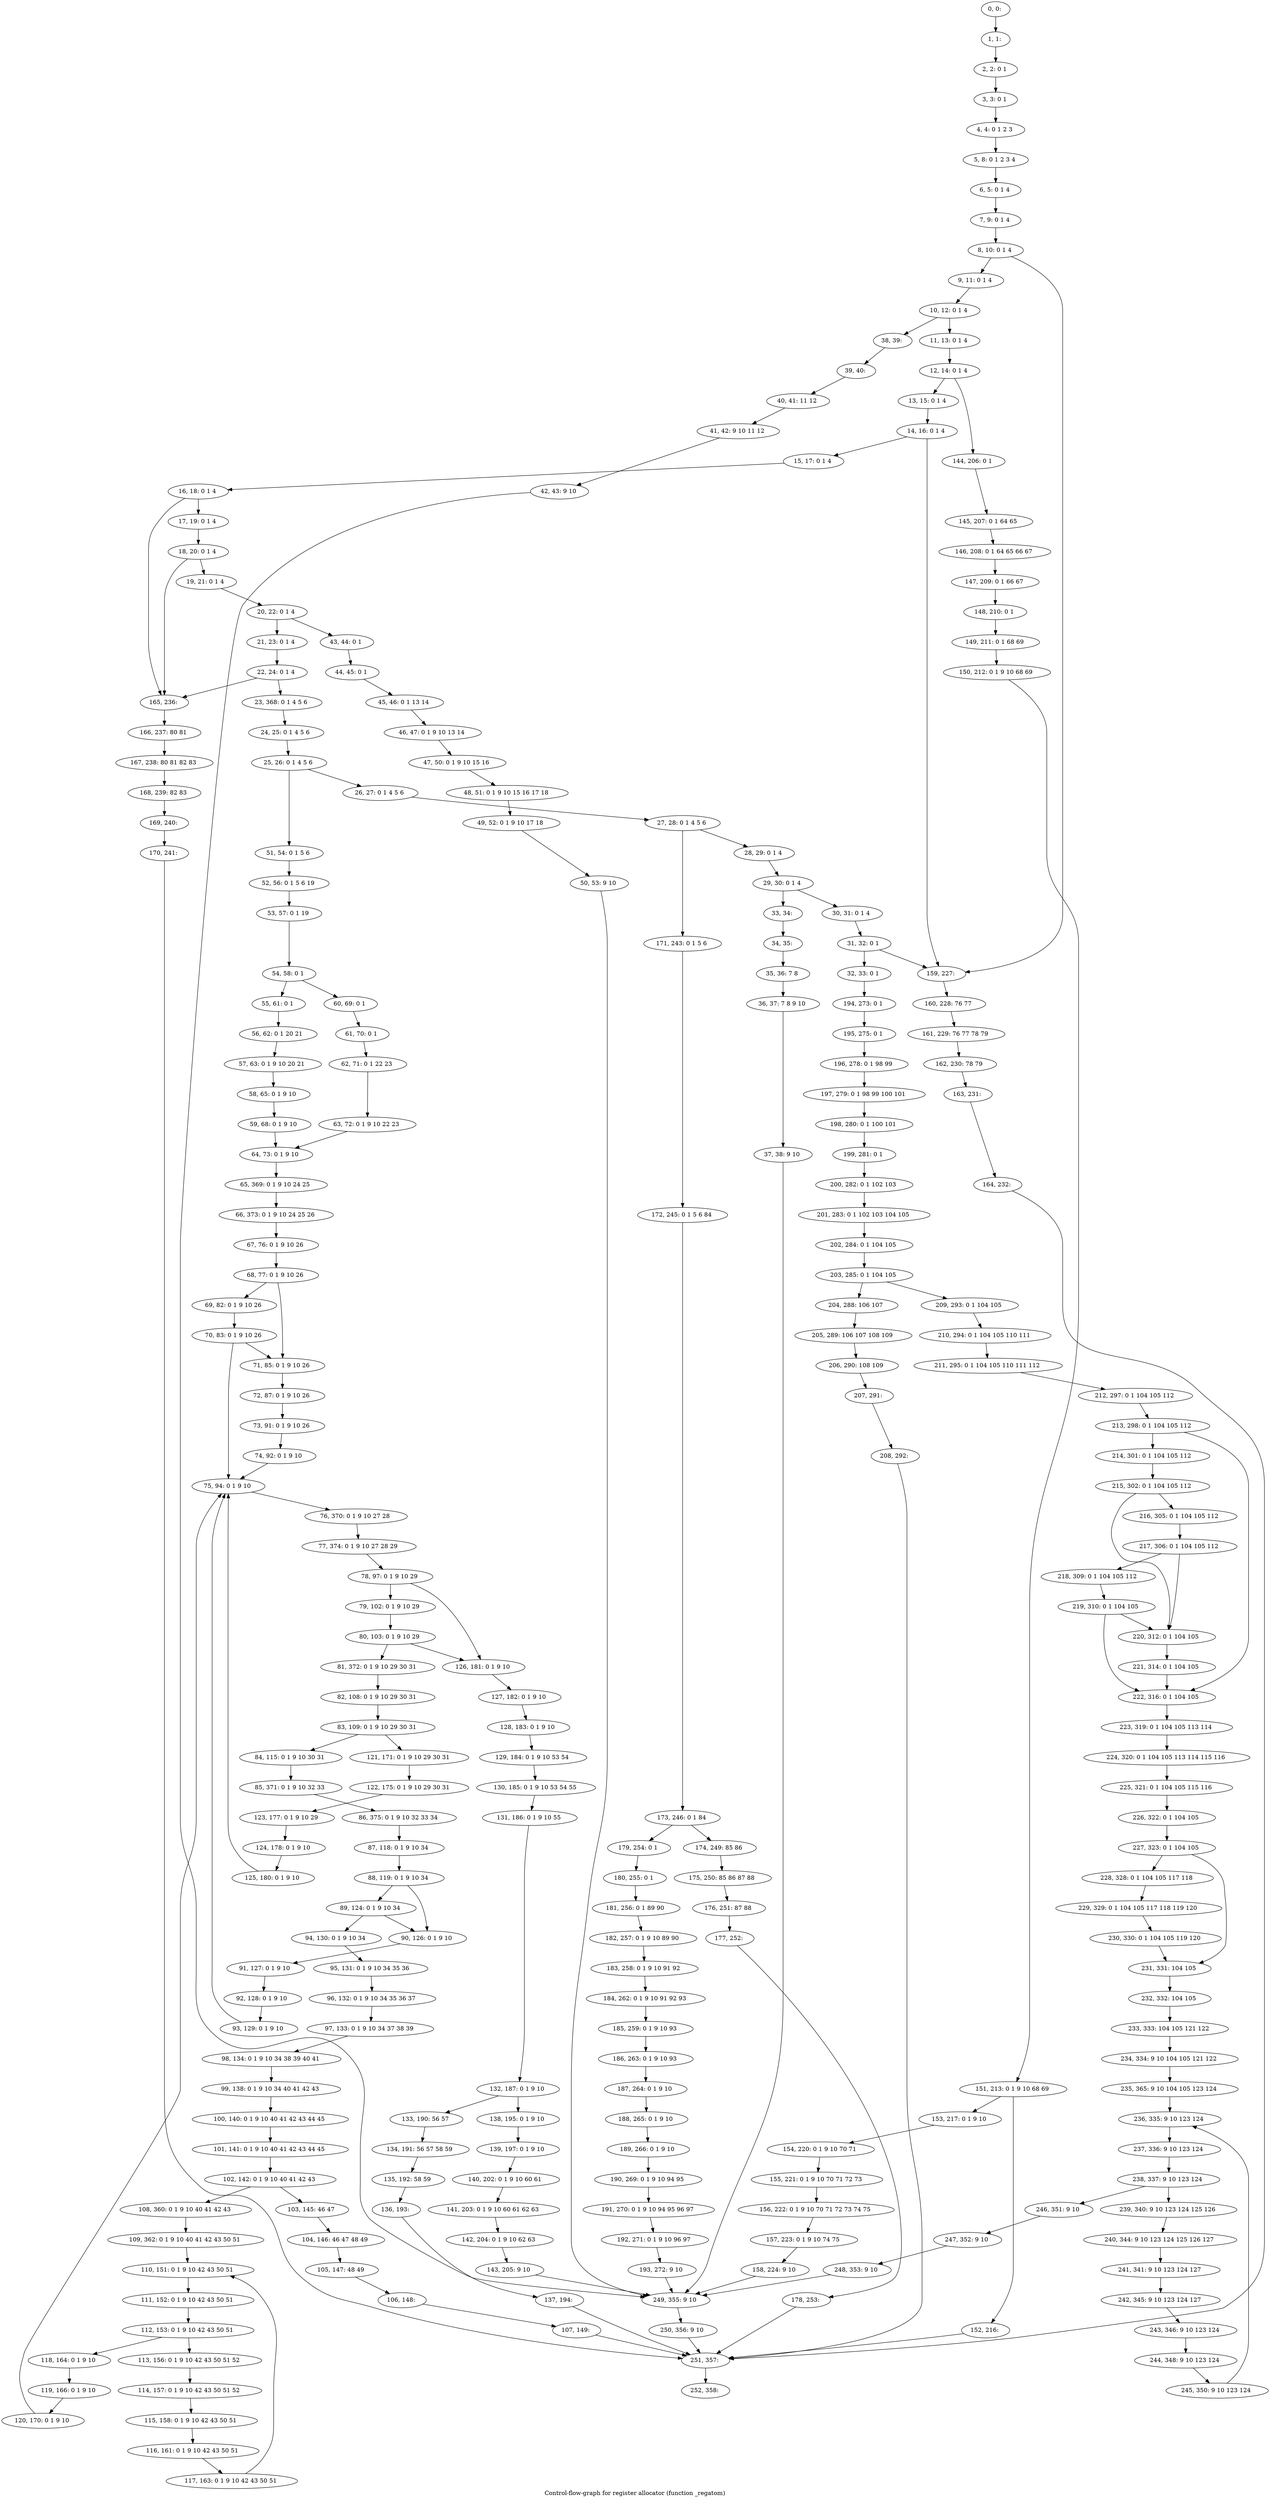 digraph G {
graph [label="Control-flow-graph for register allocator (function _regatom)"]
0[label="0, 0: "];
1[label="1, 1: "];
2[label="2, 2: 0 1 "];
3[label="3, 3: 0 1 "];
4[label="4, 4: 0 1 2 3 "];
5[label="5, 8: 0 1 2 3 4 "];
6[label="6, 5: 0 1 4 "];
7[label="7, 9: 0 1 4 "];
8[label="8, 10: 0 1 4 "];
9[label="9, 11: 0 1 4 "];
10[label="10, 12: 0 1 4 "];
11[label="11, 13: 0 1 4 "];
12[label="12, 14: 0 1 4 "];
13[label="13, 15: 0 1 4 "];
14[label="14, 16: 0 1 4 "];
15[label="15, 17: 0 1 4 "];
16[label="16, 18: 0 1 4 "];
17[label="17, 19: 0 1 4 "];
18[label="18, 20: 0 1 4 "];
19[label="19, 21: 0 1 4 "];
20[label="20, 22: 0 1 4 "];
21[label="21, 23: 0 1 4 "];
22[label="22, 24: 0 1 4 "];
23[label="23, 368: 0 1 4 5 6 "];
24[label="24, 25: 0 1 4 5 6 "];
25[label="25, 26: 0 1 4 5 6 "];
26[label="26, 27: 0 1 4 5 6 "];
27[label="27, 28: 0 1 4 5 6 "];
28[label="28, 29: 0 1 4 "];
29[label="29, 30: 0 1 4 "];
30[label="30, 31: 0 1 4 "];
31[label="31, 32: 0 1 "];
32[label="32, 33: 0 1 "];
33[label="33, 34: "];
34[label="34, 35: "];
35[label="35, 36: 7 8 "];
36[label="36, 37: 7 8 9 10 "];
37[label="37, 38: 9 10 "];
38[label="38, 39: "];
39[label="39, 40: "];
40[label="40, 41: 11 12 "];
41[label="41, 42: 9 10 11 12 "];
42[label="42, 43: 9 10 "];
43[label="43, 44: 0 1 "];
44[label="44, 45: 0 1 "];
45[label="45, 46: 0 1 13 14 "];
46[label="46, 47: 0 1 9 10 13 14 "];
47[label="47, 50: 0 1 9 10 15 16 "];
48[label="48, 51: 0 1 9 10 15 16 17 18 "];
49[label="49, 52: 0 1 9 10 17 18 "];
50[label="50, 53: 9 10 "];
51[label="51, 54: 0 1 5 6 "];
52[label="52, 56: 0 1 5 6 19 "];
53[label="53, 57: 0 1 19 "];
54[label="54, 58: 0 1 "];
55[label="55, 61: 0 1 "];
56[label="56, 62: 0 1 20 21 "];
57[label="57, 63: 0 1 9 10 20 21 "];
58[label="58, 65: 0 1 9 10 "];
59[label="59, 68: 0 1 9 10 "];
60[label="60, 69: 0 1 "];
61[label="61, 70: 0 1 "];
62[label="62, 71: 0 1 22 23 "];
63[label="63, 72: 0 1 9 10 22 23 "];
64[label="64, 73: 0 1 9 10 "];
65[label="65, 369: 0 1 9 10 24 25 "];
66[label="66, 373: 0 1 9 10 24 25 26 "];
67[label="67, 76: 0 1 9 10 26 "];
68[label="68, 77: 0 1 9 10 26 "];
69[label="69, 82: 0 1 9 10 26 "];
70[label="70, 83: 0 1 9 10 26 "];
71[label="71, 85: 0 1 9 10 26 "];
72[label="72, 87: 0 1 9 10 26 "];
73[label="73, 91: 0 1 9 10 26 "];
74[label="74, 92: 0 1 9 10 "];
75[label="75, 94: 0 1 9 10 "];
76[label="76, 370: 0 1 9 10 27 28 "];
77[label="77, 374: 0 1 9 10 27 28 29 "];
78[label="78, 97: 0 1 9 10 29 "];
79[label="79, 102: 0 1 9 10 29 "];
80[label="80, 103: 0 1 9 10 29 "];
81[label="81, 372: 0 1 9 10 29 30 31 "];
82[label="82, 108: 0 1 9 10 29 30 31 "];
83[label="83, 109: 0 1 9 10 29 30 31 "];
84[label="84, 115: 0 1 9 10 30 31 "];
85[label="85, 371: 0 1 9 10 32 33 "];
86[label="86, 375: 0 1 9 10 32 33 34 "];
87[label="87, 118: 0 1 9 10 34 "];
88[label="88, 119: 0 1 9 10 34 "];
89[label="89, 124: 0 1 9 10 34 "];
90[label="90, 126: 0 1 9 10 "];
91[label="91, 127: 0 1 9 10 "];
92[label="92, 128: 0 1 9 10 "];
93[label="93, 129: 0 1 9 10 "];
94[label="94, 130: 0 1 9 10 34 "];
95[label="95, 131: 0 1 9 10 34 35 36 "];
96[label="96, 132: 0 1 9 10 34 35 36 37 "];
97[label="97, 133: 0 1 9 10 34 37 38 39 "];
98[label="98, 134: 0 1 9 10 34 38 39 40 41 "];
99[label="99, 138: 0 1 9 10 34 40 41 42 43 "];
100[label="100, 140: 0 1 9 10 40 41 42 43 44 45 "];
101[label="101, 141: 0 1 9 10 40 41 42 43 44 45 "];
102[label="102, 142: 0 1 9 10 40 41 42 43 "];
103[label="103, 145: 46 47 "];
104[label="104, 146: 46 47 48 49 "];
105[label="105, 147: 48 49 "];
106[label="106, 148: "];
107[label="107, 149: "];
108[label="108, 360: 0 1 9 10 40 41 42 43 "];
109[label="109, 362: 0 1 9 10 40 41 42 43 50 51 "];
110[label="110, 151: 0 1 9 10 42 43 50 51 "];
111[label="111, 152: 0 1 9 10 42 43 50 51 "];
112[label="112, 153: 0 1 9 10 42 43 50 51 "];
113[label="113, 156: 0 1 9 10 42 43 50 51 52 "];
114[label="114, 157: 0 1 9 10 42 43 50 51 52 "];
115[label="115, 158: 0 1 9 10 42 43 50 51 "];
116[label="116, 161: 0 1 9 10 42 43 50 51 "];
117[label="117, 163: 0 1 9 10 42 43 50 51 "];
118[label="118, 164: 0 1 9 10 "];
119[label="119, 166: 0 1 9 10 "];
120[label="120, 170: 0 1 9 10 "];
121[label="121, 171: 0 1 9 10 29 30 31 "];
122[label="122, 175: 0 1 9 10 29 30 31 "];
123[label="123, 177: 0 1 9 10 29 "];
124[label="124, 178: 0 1 9 10 "];
125[label="125, 180: 0 1 9 10 "];
126[label="126, 181: 0 1 9 10 "];
127[label="127, 182: 0 1 9 10 "];
128[label="128, 183: 0 1 9 10 "];
129[label="129, 184: 0 1 9 10 53 54 "];
130[label="130, 185: 0 1 9 10 53 54 55 "];
131[label="131, 186: 0 1 9 10 55 "];
132[label="132, 187: 0 1 9 10 "];
133[label="133, 190: 56 57 "];
134[label="134, 191: 56 57 58 59 "];
135[label="135, 192: 58 59 "];
136[label="136, 193: "];
137[label="137, 194: "];
138[label="138, 195: 0 1 9 10 "];
139[label="139, 197: 0 1 9 10 "];
140[label="140, 202: 0 1 9 10 60 61 "];
141[label="141, 203: 0 1 9 10 60 61 62 63 "];
142[label="142, 204: 0 1 9 10 62 63 "];
143[label="143, 205: 9 10 "];
144[label="144, 206: 0 1 "];
145[label="145, 207: 0 1 64 65 "];
146[label="146, 208: 0 1 64 65 66 67 "];
147[label="147, 209: 0 1 66 67 "];
148[label="148, 210: 0 1 "];
149[label="149, 211: 0 1 68 69 "];
150[label="150, 212: 0 1 9 10 68 69 "];
151[label="151, 213: 0 1 9 10 68 69 "];
152[label="152, 216: "];
153[label="153, 217: 0 1 9 10 "];
154[label="154, 220: 0 1 9 10 70 71 "];
155[label="155, 221: 0 1 9 10 70 71 72 73 "];
156[label="156, 222: 0 1 9 10 70 71 72 73 74 75 "];
157[label="157, 223: 0 1 9 10 74 75 "];
158[label="158, 224: 9 10 "];
159[label="159, 227: "];
160[label="160, 228: 76 77 "];
161[label="161, 229: 76 77 78 79 "];
162[label="162, 230: 78 79 "];
163[label="163, 231: "];
164[label="164, 232: "];
165[label="165, 236: "];
166[label="166, 237: 80 81 "];
167[label="167, 238: 80 81 82 83 "];
168[label="168, 239: 82 83 "];
169[label="169, 240: "];
170[label="170, 241: "];
171[label="171, 243: 0 1 5 6 "];
172[label="172, 245: 0 1 5 6 84 "];
173[label="173, 246: 0 1 84 "];
174[label="174, 249: 85 86 "];
175[label="175, 250: 85 86 87 88 "];
176[label="176, 251: 87 88 "];
177[label="177, 252: "];
178[label="178, 253: "];
179[label="179, 254: 0 1 "];
180[label="180, 255: 0 1 "];
181[label="181, 256: 0 1 89 90 "];
182[label="182, 257: 0 1 9 10 89 90 "];
183[label="183, 258: 0 1 9 10 91 92 "];
184[label="184, 262: 0 1 9 10 91 92 93 "];
185[label="185, 259: 0 1 9 10 93 "];
186[label="186, 263: 0 1 9 10 93 "];
187[label="187, 264: 0 1 9 10 "];
188[label="188, 265: 0 1 9 10 "];
189[label="189, 266: 0 1 9 10 "];
190[label="190, 269: 0 1 9 10 94 95 "];
191[label="191, 270: 0 1 9 10 94 95 96 97 "];
192[label="192, 271: 0 1 9 10 96 97 "];
193[label="193, 272: 9 10 "];
194[label="194, 273: 0 1 "];
195[label="195, 275: 0 1 "];
196[label="196, 278: 0 1 98 99 "];
197[label="197, 279: 0 1 98 99 100 101 "];
198[label="198, 280: 0 1 100 101 "];
199[label="199, 281: 0 1 "];
200[label="200, 282: 0 1 102 103 "];
201[label="201, 283: 0 1 102 103 104 105 "];
202[label="202, 284: 0 1 104 105 "];
203[label="203, 285: 0 1 104 105 "];
204[label="204, 288: 106 107 "];
205[label="205, 289: 106 107 108 109 "];
206[label="206, 290: 108 109 "];
207[label="207, 291: "];
208[label="208, 292: "];
209[label="209, 293: 0 1 104 105 "];
210[label="210, 294: 0 1 104 105 110 111 "];
211[label="211, 295: 0 1 104 105 110 111 112 "];
212[label="212, 297: 0 1 104 105 112 "];
213[label="213, 298: 0 1 104 105 112 "];
214[label="214, 301: 0 1 104 105 112 "];
215[label="215, 302: 0 1 104 105 112 "];
216[label="216, 305: 0 1 104 105 112 "];
217[label="217, 306: 0 1 104 105 112 "];
218[label="218, 309: 0 1 104 105 112 "];
219[label="219, 310: 0 1 104 105 "];
220[label="220, 312: 0 1 104 105 "];
221[label="221, 314: 0 1 104 105 "];
222[label="222, 316: 0 1 104 105 "];
223[label="223, 319: 0 1 104 105 113 114 "];
224[label="224, 320: 0 1 104 105 113 114 115 116 "];
225[label="225, 321: 0 1 104 105 115 116 "];
226[label="226, 322: 0 1 104 105 "];
227[label="227, 323: 0 1 104 105 "];
228[label="228, 328: 0 1 104 105 117 118 "];
229[label="229, 329: 0 1 104 105 117 118 119 120 "];
230[label="230, 330: 0 1 104 105 119 120 "];
231[label="231, 331: 104 105 "];
232[label="232, 332: 104 105 "];
233[label="233, 333: 104 105 121 122 "];
234[label="234, 334: 9 10 104 105 121 122 "];
235[label="235, 365: 9 10 104 105 123 124 "];
236[label="236, 335: 9 10 123 124 "];
237[label="237, 336: 9 10 123 124 "];
238[label="238, 337: 9 10 123 124 "];
239[label="239, 340: 9 10 123 124 125 126 "];
240[label="240, 344: 9 10 123 124 125 126 127 "];
241[label="241, 341: 9 10 123 124 127 "];
242[label="242, 345: 9 10 123 124 127 "];
243[label="243, 346: 9 10 123 124 "];
244[label="244, 348: 9 10 123 124 "];
245[label="245, 350: 9 10 123 124 "];
246[label="246, 351: 9 10 "];
247[label="247, 352: 9 10 "];
248[label="248, 353: 9 10 "];
249[label="249, 355: 9 10 "];
250[label="250, 356: 9 10 "];
251[label="251, 357: "];
252[label="252, 358: "];
0->1 ;
1->2 ;
2->3 ;
3->4 ;
4->5 ;
5->6 ;
6->7 ;
7->8 ;
8->9 ;
8->159 ;
9->10 ;
10->11 ;
10->38 ;
11->12 ;
12->13 ;
12->144 ;
13->14 ;
14->15 ;
14->159 ;
15->16 ;
16->17 ;
16->165 ;
17->18 ;
18->19 ;
18->165 ;
19->20 ;
20->21 ;
20->43 ;
21->22 ;
22->23 ;
22->165 ;
23->24 ;
24->25 ;
25->26 ;
25->51 ;
26->27 ;
27->28 ;
27->171 ;
28->29 ;
29->30 ;
29->33 ;
30->31 ;
31->32 ;
31->159 ;
32->194 ;
33->34 ;
34->35 ;
35->36 ;
36->37 ;
37->249 ;
38->39 ;
39->40 ;
40->41 ;
41->42 ;
42->249 ;
43->44 ;
44->45 ;
45->46 ;
46->47 ;
47->48 ;
48->49 ;
49->50 ;
50->249 ;
51->52 ;
52->53 ;
53->54 ;
54->55 ;
54->60 ;
55->56 ;
56->57 ;
57->58 ;
58->59 ;
59->64 ;
60->61 ;
61->62 ;
62->63 ;
63->64 ;
64->65 ;
65->66 ;
66->67 ;
67->68 ;
68->69 ;
68->71 ;
69->70 ;
70->71 ;
70->75 ;
71->72 ;
72->73 ;
73->74 ;
74->75 ;
75->76 ;
76->77 ;
77->78 ;
78->79 ;
78->126 ;
79->80 ;
80->81 ;
80->126 ;
81->82 ;
82->83 ;
83->84 ;
83->121 ;
84->85 ;
85->86 ;
86->87 ;
87->88 ;
88->89 ;
88->90 ;
89->90 ;
89->94 ;
90->91 ;
91->92 ;
92->93 ;
93->75 ;
94->95 ;
95->96 ;
96->97 ;
97->98 ;
98->99 ;
99->100 ;
100->101 ;
101->102 ;
102->103 ;
102->108 ;
103->104 ;
104->105 ;
105->106 ;
106->107 ;
107->251 ;
108->109 ;
109->110 ;
110->111 ;
111->112 ;
112->113 ;
112->118 ;
113->114 ;
114->115 ;
115->116 ;
116->117 ;
117->110 ;
118->119 ;
119->120 ;
120->75 ;
121->122 ;
122->123 ;
123->124 ;
124->125 ;
125->75 ;
126->127 ;
127->128 ;
128->129 ;
129->130 ;
130->131 ;
131->132 ;
132->133 ;
132->138 ;
133->134 ;
134->135 ;
135->136 ;
136->137 ;
137->251 ;
138->139 ;
139->140 ;
140->141 ;
141->142 ;
142->143 ;
143->249 ;
144->145 ;
145->146 ;
146->147 ;
147->148 ;
148->149 ;
149->150 ;
150->151 ;
151->152 ;
151->153 ;
152->251 ;
153->154 ;
154->155 ;
155->156 ;
156->157 ;
157->158 ;
158->249 ;
159->160 ;
160->161 ;
161->162 ;
162->163 ;
163->164 ;
164->251 ;
165->166 ;
166->167 ;
167->168 ;
168->169 ;
169->170 ;
170->251 ;
171->172 ;
172->173 ;
173->174 ;
173->179 ;
174->175 ;
175->176 ;
176->177 ;
177->178 ;
178->251 ;
179->180 ;
180->181 ;
181->182 ;
182->183 ;
183->184 ;
184->185 ;
185->186 ;
186->187 ;
187->188 ;
188->189 ;
189->190 ;
190->191 ;
191->192 ;
192->193 ;
193->249 ;
194->195 ;
195->196 ;
196->197 ;
197->198 ;
198->199 ;
199->200 ;
200->201 ;
201->202 ;
202->203 ;
203->204 ;
203->209 ;
204->205 ;
205->206 ;
206->207 ;
207->208 ;
208->251 ;
209->210 ;
210->211 ;
211->212 ;
212->213 ;
213->214 ;
213->222 ;
214->215 ;
215->216 ;
215->220 ;
216->217 ;
217->218 ;
217->220 ;
218->219 ;
219->220 ;
219->222 ;
220->221 ;
221->222 ;
222->223 ;
223->224 ;
224->225 ;
225->226 ;
226->227 ;
227->228 ;
227->231 ;
228->229 ;
229->230 ;
230->231 ;
231->232 ;
232->233 ;
233->234 ;
234->235 ;
235->236 ;
236->237 ;
237->238 ;
238->239 ;
238->246 ;
239->240 ;
240->241 ;
241->242 ;
242->243 ;
243->244 ;
244->245 ;
245->236 ;
246->247 ;
247->248 ;
248->249 ;
249->250 ;
250->251 ;
251->252 ;
}
